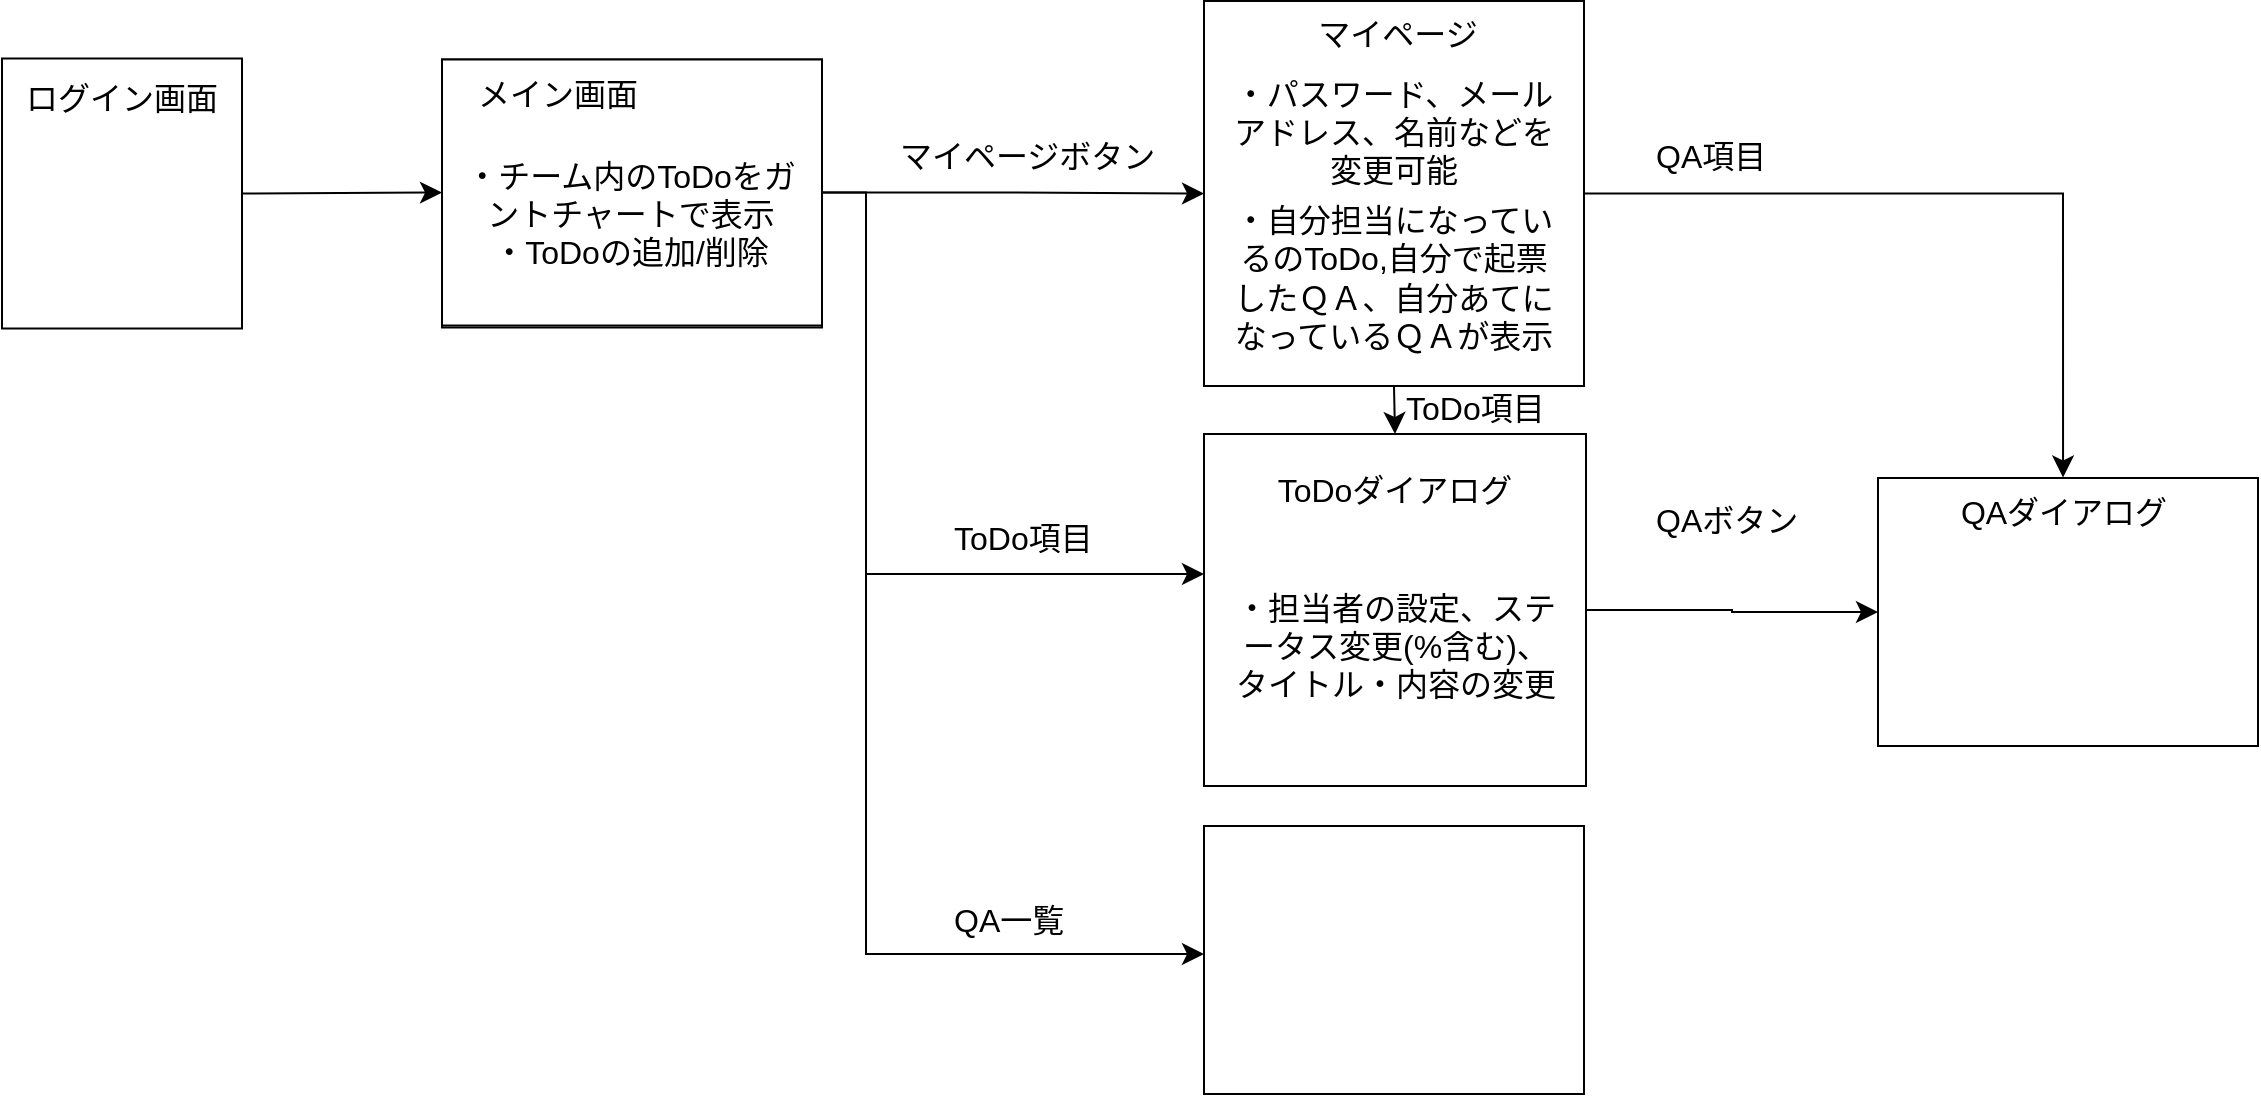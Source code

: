 <mxfile version="20.8.10" type="github">
  <diagram name="ページ1" id="NEaS99z2JQvJowwRx1WI">
    <mxGraphModel dx="1055" dy="1136" grid="0" gridSize="10" guides="1" tooltips="1" connect="1" arrows="1" fold="1" page="0" pageScale="1" pageWidth="827" pageHeight="1169" math="0" shadow="0">
      <root>
        <mxCell id="0" />
        <mxCell id="1" parent="0" />
        <mxCell id="SFD5KA067ww0ewG6zYvu-22" value="" style="rounded=0;whiteSpace=wrap;html=1;fontSize=16;" vertex="1" parent="1">
          <mxGeometry x="109" y="-20.25" width="190" height="134" as="geometry" />
        </mxCell>
        <mxCell id="SFD5KA067ww0ewG6zYvu-7" style="edgeStyle=none;curved=1;rounded=0;orthogonalLoop=1;jettySize=auto;html=1;exitX=1;exitY=0.5;exitDx=0;exitDy=0;entryX=0;entryY=0.5;entryDx=0;entryDy=0;fontSize=12;startSize=8;endSize=8;" edge="1" parent="1" source="SFD5KA067ww0ewG6zYvu-4" target="SFD5KA067ww0ewG6zYvu-6">
          <mxGeometry relative="1" as="geometry" />
        </mxCell>
        <mxCell id="SFD5KA067ww0ewG6zYvu-12" style="edgeStyle=orthogonalEdgeStyle;rounded=0;orthogonalLoop=1;jettySize=auto;html=1;exitX=1;exitY=0.5;exitDx=0;exitDy=0;entryX=0;entryY=0.5;entryDx=0;entryDy=0;fontSize=12;startSize=8;endSize=8;" edge="1" parent="1" source="SFD5KA067ww0ewG6zYvu-6" target="SFD5KA067ww0ewG6zYvu-11">
          <mxGeometry relative="1" as="geometry" />
        </mxCell>
        <mxCell id="SFD5KA067ww0ewG6zYvu-8" value="メイン画面" style="text;html=1;strokeColor=none;fillColor=none;align=center;verticalAlign=middle;whiteSpace=wrap;rounded=0;fontSize=16;" vertex="1" parent="1">
          <mxGeometry x="118" y="-18" width="98" height="30" as="geometry" />
        </mxCell>
        <mxCell id="SFD5KA067ww0ewG6zYvu-14" value="" style="rounded=0;whiteSpace=wrap;html=1;fontSize=16;" vertex="1" parent="1">
          <mxGeometry x="490" y="363" width="190" height="134" as="geometry" />
        </mxCell>
        <mxCell id="SFD5KA067ww0ewG6zYvu-21" value="" style="group" vertex="1" connectable="0" parent="1">
          <mxGeometry x="-111" y="-20.75" width="120" height="135" as="geometry" />
        </mxCell>
        <mxCell id="SFD5KA067ww0ewG6zYvu-4" value="" style="rounded=0;whiteSpace=wrap;html=1;fontSize=16;" vertex="1" parent="SFD5KA067ww0ewG6zYvu-21">
          <mxGeometry width="120" height="135" as="geometry" />
        </mxCell>
        <mxCell id="SFD5KA067ww0ewG6zYvu-2" value="ログイン画面" style="text;html=1;strokeColor=none;fillColor=none;align=center;verticalAlign=middle;whiteSpace=wrap;rounded=0;fontSize=16;" vertex="1" parent="SFD5KA067ww0ewG6zYvu-21">
          <mxGeometry x="11" y="4.75" width="98" height="30" as="geometry" />
        </mxCell>
        <mxCell id="SFD5KA067ww0ewG6zYvu-24" value="" style="group" vertex="1" connectable="0" parent="1">
          <mxGeometry x="109" y="-20.25" width="190" height="134" as="geometry" />
        </mxCell>
        <mxCell id="SFD5KA067ww0ewG6zYvu-6" value="" style="rounded=0;whiteSpace=wrap;html=1;fontSize=16;" vertex="1" parent="SFD5KA067ww0ewG6zYvu-24">
          <mxGeometry width="190" height="133" as="geometry" />
        </mxCell>
        <mxCell id="SFD5KA067ww0ewG6zYvu-9" value="・チーム内のToDoをガントチャートで表示&lt;br&gt;・ToDoの追加/削除" style="text;html=1;strokeColor=none;fillColor=none;align=center;verticalAlign=middle;whiteSpace=wrap;rounded=0;fontSize=16;" vertex="1" parent="SFD5KA067ww0ewG6zYvu-24">
          <mxGeometry x="5" y="27" width="179" height="100" as="geometry" />
        </mxCell>
        <mxCell id="SFD5KA067ww0ewG6zYvu-23" value="メイン画面" style="text;html=1;strokeColor=none;fillColor=none;align=center;verticalAlign=middle;whiteSpace=wrap;rounded=0;fontSize=16;" vertex="1" parent="SFD5KA067ww0ewG6zYvu-24">
          <mxGeometry x="9" y="2.25" width="98" height="30" as="geometry" />
        </mxCell>
        <mxCell id="SFD5KA067ww0ewG6zYvu-25" value="" style="group" vertex="1" connectable="0" parent="1">
          <mxGeometry x="490" y="-49.5" width="190" height="192.5" as="geometry" />
        </mxCell>
        <mxCell id="SFD5KA067ww0ewG6zYvu-11" value="" style="rounded=0;whiteSpace=wrap;html=1;fontSize=16;" vertex="1" parent="SFD5KA067ww0ewG6zYvu-25">
          <mxGeometry width="190" height="192.5" as="geometry" />
        </mxCell>
        <mxCell id="SFD5KA067ww0ewG6zYvu-15" value="マイページ" style="text;html=1;strokeColor=none;fillColor=none;align=center;verticalAlign=middle;whiteSpace=wrap;rounded=0;fontSize=16;" vertex="1" parent="SFD5KA067ww0ewG6zYvu-25">
          <mxGeometry x="48" y="1.5" width="98" height="30" as="geometry" />
        </mxCell>
        <mxCell id="SFD5KA067ww0ewG6zYvu-16" value="・パスワード、メールアドレス、名前などを変更可能" style="text;html=1;strokeColor=none;fillColor=none;align=center;verticalAlign=middle;whiteSpace=wrap;rounded=0;fontSize=16;" vertex="1" parent="SFD5KA067ww0ewG6zYvu-25">
          <mxGeometry x="13" y="37.5" width="164" height="56" as="geometry" />
        </mxCell>
        <mxCell id="SFD5KA067ww0ewG6zYvu-19" value="・自分担当になっているのToDo,自分で起票したＱＡ、自分あてになっているＱＡが表示" style="text;html=1;strokeColor=none;fillColor=none;align=center;verticalAlign=middle;whiteSpace=wrap;rounded=0;fontSize=16;" vertex="1" parent="SFD5KA067ww0ewG6zYvu-25">
          <mxGeometry x="13" y="123.5" width="164" height="30" as="geometry" />
        </mxCell>
        <mxCell id="SFD5KA067ww0ewG6zYvu-30" style="edgeStyle=orthogonalEdgeStyle;rounded=0;orthogonalLoop=1;jettySize=auto;html=1;exitX=1;exitY=0.5;exitDx=0;exitDy=0;fontSize=12;startSize=8;endSize=8;" edge="1" parent="1" source="SFD5KA067ww0ewG6zYvu-6" target="SFD5KA067ww0ewG6zYvu-13">
          <mxGeometry relative="1" as="geometry">
            <mxPoint x="345" y="237" as="targetPoint" />
            <Array as="points">
              <mxPoint x="321" y="47" />
              <mxPoint x="321" y="237" />
            </Array>
          </mxGeometry>
        </mxCell>
        <mxCell id="SFD5KA067ww0ewG6zYvu-32" style="edgeStyle=orthogonalEdgeStyle;rounded=0;orthogonalLoop=1;jettySize=auto;html=1;fontSize=12;startSize=8;endSize=8;" edge="1" parent="1" target="SFD5KA067ww0ewG6zYvu-14">
          <mxGeometry relative="1" as="geometry">
            <mxPoint x="491" y="427" as="targetPoint" />
            <mxPoint x="321" y="237" as="sourcePoint" />
            <Array as="points">
              <mxPoint x="321" y="427" />
            </Array>
          </mxGeometry>
        </mxCell>
        <mxCell id="SFD5KA067ww0ewG6zYvu-38" value="" style="group" vertex="1" connectable="0" parent="1">
          <mxGeometry x="490" y="167" width="191" height="176" as="geometry" />
        </mxCell>
        <mxCell id="SFD5KA067ww0ewG6zYvu-13" value="" style="rounded=0;whiteSpace=wrap;html=1;fontSize=16;" vertex="1" parent="SFD5KA067ww0ewG6zYvu-38">
          <mxGeometry width="191" height="176" as="geometry" />
        </mxCell>
        <mxCell id="SFD5KA067ww0ewG6zYvu-37" value="ToDoダイアログ" style="text;html=1;strokeColor=none;fillColor=none;align=center;verticalAlign=middle;whiteSpace=wrap;rounded=0;fontSize=16;" vertex="1" parent="SFD5KA067ww0ewG6zYvu-38">
          <mxGeometry x="28.147" y="7.881" width="134.705" height="39.403" as="geometry" />
        </mxCell>
        <mxCell id="SFD5KA067ww0ewG6zYvu-52" value="・担当者の設定、ステータス変更(%含む)、タイトル・内容の変更" style="text;html=1;strokeColor=none;fillColor=none;align=center;verticalAlign=middle;whiteSpace=wrap;rounded=0;fontSize=16;" vertex="1" parent="SFD5KA067ww0ewG6zYvu-38">
          <mxGeometry x="13.5" y="47.28" width="164" height="116.72" as="geometry" />
        </mxCell>
        <mxCell id="SFD5KA067ww0ewG6zYvu-39" value="&lt;span style=&quot;color: rgb(0, 0, 0); font-family: Helvetica; font-size: 16px; font-style: normal; font-variant-ligatures: normal; font-variant-caps: normal; font-weight: 400; letter-spacing: normal; orphans: 2; text-align: center; text-indent: 0px; text-transform: none; widows: 2; word-spacing: 0px; -webkit-text-stroke-width: 0px; background-color: rgb(255, 255, 255); text-decoration-thickness: initial; text-decoration-style: initial; text-decoration-color: initial; float: none; display: inline !important;&quot;&gt;マイページボタン&lt;/span&gt;" style="text;whiteSpace=wrap;html=1;fontSize=16;" vertex="1" parent="1">
          <mxGeometry x="336" y="12" width="137" height="29" as="geometry" />
        </mxCell>
        <mxCell id="SFD5KA067ww0ewG6zYvu-40" value="&lt;div style=&quot;text-align: center;&quot;&gt;ToDo項目&lt;/div&gt;" style="text;whiteSpace=wrap;html=1;fontSize=16;" vertex="1" parent="1">
          <mxGeometry x="363" y="203" width="83" height="29" as="geometry" />
        </mxCell>
        <mxCell id="SFD5KA067ww0ewG6zYvu-41" value="" style="group" vertex="1" connectable="0" parent="1">
          <mxGeometry x="827" y="185" width="190" height="134" as="geometry" />
        </mxCell>
        <mxCell id="SFD5KA067ww0ewG6zYvu-42" value="" style="rounded=0;whiteSpace=wrap;html=1;fontSize=16;" vertex="1" parent="SFD5KA067ww0ewG6zYvu-41">
          <mxGeometry y="4" width="190" height="134" as="geometry" />
        </mxCell>
        <mxCell id="SFD5KA067ww0ewG6zYvu-43" value="QAダイアログ" style="text;html=1;strokeColor=none;fillColor=none;align=center;verticalAlign=middle;whiteSpace=wrap;rounded=0;fontSize=16;" vertex="1" parent="SFD5KA067ww0ewG6zYvu-41">
          <mxGeometry x="34" y="6" width="118" height="30" as="geometry" />
        </mxCell>
        <mxCell id="SFD5KA067ww0ewG6zYvu-46" value="&lt;div style=&quot;text-align: center;&quot;&gt;QAボタン&lt;/div&gt;" style="text;whiteSpace=wrap;html=1;fontSize=16;" vertex="1" parent="1">
          <mxGeometry x="714" y="194" width="83" height="29" as="geometry" />
        </mxCell>
        <mxCell id="SFD5KA067ww0ewG6zYvu-48" style="edgeStyle=orthogonalEdgeStyle;rounded=0;orthogonalLoop=1;jettySize=auto;html=1;exitX=0.5;exitY=1;exitDx=0;exitDy=0;entryX=0.5;entryY=0;entryDx=0;entryDy=0;fontSize=12;startSize=8;endSize=8;" edge="1" parent="1" source="SFD5KA067ww0ewG6zYvu-11" target="SFD5KA067ww0ewG6zYvu-13">
          <mxGeometry relative="1" as="geometry" />
        </mxCell>
        <mxCell id="SFD5KA067ww0ewG6zYvu-49" value="ToDo項目" style="text;whiteSpace=wrap;html=1;fontSize=16;" vertex="1" parent="1">
          <mxGeometry x="589" y="138" width="137" height="29" as="geometry" />
        </mxCell>
        <mxCell id="SFD5KA067ww0ewG6zYvu-50" style="edgeStyle=orthogonalEdgeStyle;rounded=0;orthogonalLoop=1;jettySize=auto;html=1;exitX=1;exitY=0.5;exitDx=0;exitDy=0;fontSize=12;startSize=8;endSize=8;entryX=0.487;entryY=-0.002;entryDx=0;entryDy=0;entryPerimeter=0;" edge="1" parent="1" source="SFD5KA067ww0ewG6zYvu-11" target="SFD5KA067ww0ewG6zYvu-42">
          <mxGeometry relative="1" as="geometry">
            <mxPoint x="919" y="160" as="targetPoint" />
            <Array as="points">
              <mxPoint x="919" y="47" />
            </Array>
          </mxGeometry>
        </mxCell>
        <mxCell id="SFD5KA067ww0ewG6zYvu-51" value="&lt;div style=&quot;text-align: center;&quot;&gt;QA項目&lt;/div&gt;" style="text;whiteSpace=wrap;html=1;fontSize=16;" vertex="1" parent="1">
          <mxGeometry x="714" y="12" width="83" height="29" as="geometry" />
        </mxCell>
        <mxCell id="SFD5KA067ww0ewG6zYvu-53" style="edgeStyle=orthogonalEdgeStyle;rounded=0;orthogonalLoop=1;jettySize=auto;html=1;exitX=1;exitY=0.5;exitDx=0;exitDy=0;entryX=0;entryY=0.5;entryDx=0;entryDy=0;fontSize=12;startSize=8;endSize=8;" edge="1" parent="1" source="SFD5KA067ww0ewG6zYvu-13" target="SFD5KA067ww0ewG6zYvu-42">
          <mxGeometry relative="1" as="geometry" />
        </mxCell>
        <mxCell id="SFD5KA067ww0ewG6zYvu-54" value="&lt;div style=&quot;text-align: center;&quot;&gt;QA一覧&lt;/div&gt;" style="text;whiteSpace=wrap;html=1;fontSize=16;" vertex="1" parent="1">
          <mxGeometry x="363" y="394" width="83" height="29" as="geometry" />
        </mxCell>
      </root>
    </mxGraphModel>
  </diagram>
</mxfile>
